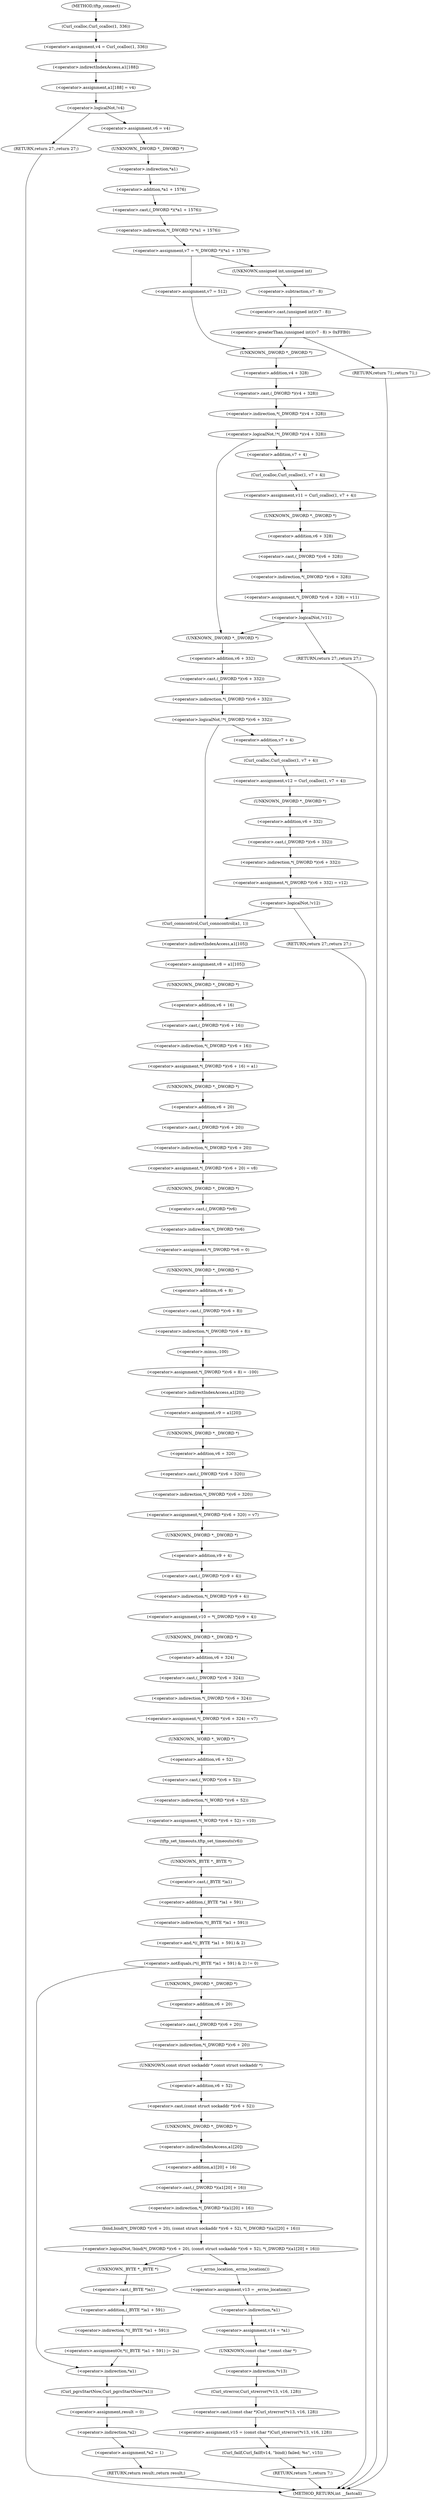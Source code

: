 digraph tftp_connect {  
"1000131" [label = "(<operator>.assignment,v4 = Curl_ccalloc(1, 336))" ]
"1000133" [label = "(Curl_ccalloc,Curl_ccalloc(1, 336))" ]
"1000136" [label = "(<operator>.assignment,a1[188] = v4)" ]
"1000137" [label = "(<operator>.indirectIndexAccess,a1[188])" ]
"1000142" [label = "(<operator>.logicalNot,!v4)" ]
"1000144" [label = "(RETURN,return 27;,return 27;)" ]
"1000146" [label = "(<operator>.assignment,v6 = v4)" ]
"1000149" [label = "(<operator>.assignment,v7 = *(_DWORD *)(*a1 + 1576))" ]
"1000151" [label = "(<operator>.indirection,*(_DWORD *)(*a1 + 1576))" ]
"1000152" [label = "(<operator>.cast,(_DWORD *)(*a1 + 1576))" ]
"1000153" [label = "(UNKNOWN,_DWORD *,_DWORD *)" ]
"1000154" [label = "(<operator>.addition,*a1 + 1576)" ]
"1000155" [label = "(<operator>.indirection,*a1)" ]
"1000162" [label = "(<operator>.greaterThan,(unsigned int)(v7 - 8) > 0xFFB0)" ]
"1000163" [label = "(<operator>.cast,(unsigned int)(v7 - 8))" ]
"1000164" [label = "(UNKNOWN,unsigned int,unsigned int)" ]
"1000165" [label = "(<operator>.subtraction,v7 - 8)" ]
"1000169" [label = "(RETURN,return 71;,return 71;)" ]
"1000173" [label = "(<operator>.assignment,v7 = 512)" ]
"1000177" [label = "(<operator>.logicalNot,!*(_DWORD *)(v4 + 328))" ]
"1000178" [label = "(<operator>.indirection,*(_DWORD *)(v4 + 328))" ]
"1000179" [label = "(<operator>.cast,(_DWORD *)(v4 + 328))" ]
"1000180" [label = "(UNKNOWN,_DWORD *,_DWORD *)" ]
"1000181" [label = "(<operator>.addition,v4 + 328)" ]
"1000185" [label = "(<operator>.assignment,v11 = Curl_ccalloc(1, v7 + 4))" ]
"1000187" [label = "(Curl_ccalloc,Curl_ccalloc(1, v7 + 4))" ]
"1000189" [label = "(<operator>.addition,v7 + 4)" ]
"1000192" [label = "(<operator>.assignment,*(_DWORD *)(v6 + 328) = v11)" ]
"1000193" [label = "(<operator>.indirection,*(_DWORD *)(v6 + 328))" ]
"1000194" [label = "(<operator>.cast,(_DWORD *)(v6 + 328))" ]
"1000195" [label = "(UNKNOWN,_DWORD *,_DWORD *)" ]
"1000196" [label = "(<operator>.addition,v6 + 328)" ]
"1000201" [label = "(<operator>.logicalNot,!v11)" ]
"1000203" [label = "(RETURN,return 27;,return 27;)" ]
"1000206" [label = "(<operator>.logicalNot,!*(_DWORD *)(v6 + 332))" ]
"1000207" [label = "(<operator>.indirection,*(_DWORD *)(v6 + 332))" ]
"1000208" [label = "(<operator>.cast,(_DWORD *)(v6 + 332))" ]
"1000209" [label = "(UNKNOWN,_DWORD *,_DWORD *)" ]
"1000210" [label = "(<operator>.addition,v6 + 332)" ]
"1000214" [label = "(<operator>.assignment,v12 = Curl_ccalloc(1, v7 + 4))" ]
"1000216" [label = "(Curl_ccalloc,Curl_ccalloc(1, v7 + 4))" ]
"1000218" [label = "(<operator>.addition,v7 + 4)" ]
"1000221" [label = "(<operator>.assignment,*(_DWORD *)(v6 + 332) = v12)" ]
"1000222" [label = "(<operator>.indirection,*(_DWORD *)(v6 + 332))" ]
"1000223" [label = "(<operator>.cast,(_DWORD *)(v6 + 332))" ]
"1000224" [label = "(UNKNOWN,_DWORD *,_DWORD *)" ]
"1000225" [label = "(<operator>.addition,v6 + 332)" ]
"1000230" [label = "(<operator>.logicalNot,!v12)" ]
"1000232" [label = "(RETURN,return 27;,return 27;)" ]
"1000234" [label = "(Curl_conncontrol,Curl_conncontrol(a1, 1))" ]
"1000237" [label = "(<operator>.assignment,v8 = a1[105])" ]
"1000239" [label = "(<operator>.indirectIndexAccess,a1[105])" ]
"1000242" [label = "(<operator>.assignment,*(_DWORD *)(v6 + 16) = a1)" ]
"1000243" [label = "(<operator>.indirection,*(_DWORD *)(v6 + 16))" ]
"1000244" [label = "(<operator>.cast,(_DWORD *)(v6 + 16))" ]
"1000245" [label = "(UNKNOWN,_DWORD *,_DWORD *)" ]
"1000246" [label = "(<operator>.addition,v6 + 16)" ]
"1000250" [label = "(<operator>.assignment,*(_DWORD *)(v6 + 20) = v8)" ]
"1000251" [label = "(<operator>.indirection,*(_DWORD *)(v6 + 20))" ]
"1000252" [label = "(<operator>.cast,(_DWORD *)(v6 + 20))" ]
"1000253" [label = "(UNKNOWN,_DWORD *,_DWORD *)" ]
"1000254" [label = "(<operator>.addition,v6 + 20)" ]
"1000258" [label = "(<operator>.assignment,*(_DWORD *)v6 = 0)" ]
"1000259" [label = "(<operator>.indirection,*(_DWORD *)v6)" ]
"1000260" [label = "(<operator>.cast,(_DWORD *)v6)" ]
"1000261" [label = "(UNKNOWN,_DWORD *,_DWORD *)" ]
"1000264" [label = "(<operator>.assignment,*(_DWORD *)(v6 + 8) = -100)" ]
"1000265" [label = "(<operator>.indirection,*(_DWORD *)(v6 + 8))" ]
"1000266" [label = "(<operator>.cast,(_DWORD *)(v6 + 8))" ]
"1000267" [label = "(UNKNOWN,_DWORD *,_DWORD *)" ]
"1000268" [label = "(<operator>.addition,v6 + 8)" ]
"1000271" [label = "(<operator>.minus,-100)" ]
"1000273" [label = "(<operator>.assignment,v9 = a1[20])" ]
"1000275" [label = "(<operator>.indirectIndexAccess,a1[20])" ]
"1000278" [label = "(<operator>.assignment,*(_DWORD *)(v6 + 320) = v7)" ]
"1000279" [label = "(<operator>.indirection,*(_DWORD *)(v6 + 320))" ]
"1000280" [label = "(<operator>.cast,(_DWORD *)(v6 + 320))" ]
"1000281" [label = "(UNKNOWN,_DWORD *,_DWORD *)" ]
"1000282" [label = "(<operator>.addition,v6 + 320)" ]
"1000286" [label = "(<operator>.assignment,v10 = *(_DWORD *)(v9 + 4))" ]
"1000288" [label = "(<operator>.indirection,*(_DWORD *)(v9 + 4))" ]
"1000289" [label = "(<operator>.cast,(_DWORD *)(v9 + 4))" ]
"1000290" [label = "(UNKNOWN,_DWORD *,_DWORD *)" ]
"1000291" [label = "(<operator>.addition,v9 + 4)" ]
"1000294" [label = "(<operator>.assignment,*(_DWORD *)(v6 + 324) = v7)" ]
"1000295" [label = "(<operator>.indirection,*(_DWORD *)(v6 + 324))" ]
"1000296" [label = "(<operator>.cast,(_DWORD *)(v6 + 324))" ]
"1000297" [label = "(UNKNOWN,_DWORD *,_DWORD *)" ]
"1000298" [label = "(<operator>.addition,v6 + 324)" ]
"1000302" [label = "(<operator>.assignment,*(_WORD *)(v6 + 52) = v10)" ]
"1000303" [label = "(<operator>.indirection,*(_WORD *)(v6 + 52))" ]
"1000304" [label = "(<operator>.cast,(_WORD *)(v6 + 52))" ]
"1000305" [label = "(UNKNOWN,_WORD *,_WORD *)" ]
"1000306" [label = "(<operator>.addition,v6 + 52)" ]
"1000310" [label = "(tftp_set_timeouts,tftp_set_timeouts(v6))" ]
"1000313" [label = "(<operator>.notEquals,(*((_BYTE *)a1 + 591) & 2) != 0)" ]
"1000314" [label = "(<operator>.and,*((_BYTE *)a1 + 591) & 2)" ]
"1000315" [label = "(<operator>.indirection,*((_BYTE *)a1 + 591))" ]
"1000316" [label = "(<operator>.addition,(_BYTE *)a1 + 591)" ]
"1000317" [label = "(<operator>.cast,(_BYTE *)a1)" ]
"1000318" [label = "(UNKNOWN,_BYTE *,_BYTE *)" ]
"1000325" [label = "(<operator>.logicalNot,!bind(*(_DWORD *)(v6 + 20), (const struct sockaddr *)(v6 + 52), *(_DWORD *)(a1[20] + 16)))" ]
"1000326" [label = "(bind,bind(*(_DWORD *)(v6 + 20), (const struct sockaddr *)(v6 + 52), *(_DWORD *)(a1[20] + 16)))" ]
"1000327" [label = "(<operator>.indirection,*(_DWORD *)(v6 + 20))" ]
"1000328" [label = "(<operator>.cast,(_DWORD *)(v6 + 20))" ]
"1000329" [label = "(UNKNOWN,_DWORD *,_DWORD *)" ]
"1000330" [label = "(<operator>.addition,v6 + 20)" ]
"1000333" [label = "(<operator>.cast,(const struct sockaddr *)(v6 + 52))" ]
"1000334" [label = "(UNKNOWN,const struct sockaddr *,const struct sockaddr *)" ]
"1000335" [label = "(<operator>.addition,v6 + 52)" ]
"1000338" [label = "(<operator>.indirection,*(_DWORD *)(a1[20] + 16))" ]
"1000339" [label = "(<operator>.cast,(_DWORD *)(a1[20] + 16))" ]
"1000340" [label = "(UNKNOWN,_DWORD *,_DWORD *)" ]
"1000341" [label = "(<operator>.addition,a1[20] + 16)" ]
"1000342" [label = "(<operator>.indirectIndexAccess,a1[20])" ]
"1000347" [label = "(<operators>.assignmentOr,*((_BYTE *)a1 + 591) |= 2u)" ]
"1000348" [label = "(<operator>.indirection,*((_BYTE *)a1 + 591))" ]
"1000349" [label = "(<operator>.addition,(_BYTE *)a1 + 591)" ]
"1000350" [label = "(<operator>.cast,(_BYTE *)a1)" ]
"1000351" [label = "(UNKNOWN,_BYTE *,_BYTE *)" ]
"1000356" [label = "(Curl_pgrsStartNow,Curl_pgrsStartNow(*a1))" ]
"1000357" [label = "(<operator>.indirection,*a1)" ]
"1000359" [label = "(<operator>.assignment,result = 0)" ]
"1000362" [label = "(<operator>.assignment,*a2 = 1)" ]
"1000363" [label = "(<operator>.indirection,*a2)" ]
"1000366" [label = "(RETURN,return result;,return result;)" ]
"1000368" [label = "(<operator>.assignment,v13 = _errno_location())" ]
"1000370" [label = "(_errno_location,_errno_location())" ]
"1000371" [label = "(<operator>.assignment,v14 = *a1)" ]
"1000373" [label = "(<operator>.indirection,*a1)" ]
"1000375" [label = "(<operator>.assignment,v15 = (const char *)Curl_strerror(*v13, v16, 128))" ]
"1000377" [label = "(<operator>.cast,(const char *)Curl_strerror(*v13, v16, 128))" ]
"1000378" [label = "(UNKNOWN,const char *,const char *)" ]
"1000379" [label = "(Curl_strerror,Curl_strerror(*v13, v16, 128))" ]
"1000380" [label = "(<operator>.indirection,*v13)" ]
"1000384" [label = "(Curl_failf,Curl_failf(v14, \"bind() failed; %s\", v15))" ]
"1000388" [label = "(RETURN,return 7;,return 7;)" ]
"1000114" [label = "(METHOD,tftp_connect)" ]
"1000390" [label = "(METHOD_RETURN,int __fastcall)" ]
  "1000131" -> "1000137" 
  "1000133" -> "1000131" 
  "1000136" -> "1000142" 
  "1000137" -> "1000136" 
  "1000142" -> "1000144" 
  "1000142" -> "1000146" 
  "1000144" -> "1000390" 
  "1000146" -> "1000153" 
  "1000149" -> "1000164" 
  "1000149" -> "1000173" 
  "1000151" -> "1000149" 
  "1000152" -> "1000151" 
  "1000153" -> "1000155" 
  "1000154" -> "1000152" 
  "1000155" -> "1000154" 
  "1000162" -> "1000180" 
  "1000162" -> "1000169" 
  "1000163" -> "1000162" 
  "1000164" -> "1000165" 
  "1000165" -> "1000163" 
  "1000169" -> "1000390" 
  "1000173" -> "1000180" 
  "1000177" -> "1000209" 
  "1000177" -> "1000189" 
  "1000178" -> "1000177" 
  "1000179" -> "1000178" 
  "1000180" -> "1000181" 
  "1000181" -> "1000179" 
  "1000185" -> "1000195" 
  "1000187" -> "1000185" 
  "1000189" -> "1000187" 
  "1000192" -> "1000201" 
  "1000193" -> "1000192" 
  "1000194" -> "1000193" 
  "1000195" -> "1000196" 
  "1000196" -> "1000194" 
  "1000201" -> "1000209" 
  "1000201" -> "1000203" 
  "1000203" -> "1000390" 
  "1000206" -> "1000218" 
  "1000206" -> "1000234" 
  "1000207" -> "1000206" 
  "1000208" -> "1000207" 
  "1000209" -> "1000210" 
  "1000210" -> "1000208" 
  "1000214" -> "1000224" 
  "1000216" -> "1000214" 
  "1000218" -> "1000216" 
  "1000221" -> "1000230" 
  "1000222" -> "1000221" 
  "1000223" -> "1000222" 
  "1000224" -> "1000225" 
  "1000225" -> "1000223" 
  "1000230" -> "1000232" 
  "1000230" -> "1000234" 
  "1000232" -> "1000390" 
  "1000234" -> "1000239" 
  "1000237" -> "1000245" 
  "1000239" -> "1000237" 
  "1000242" -> "1000253" 
  "1000243" -> "1000242" 
  "1000244" -> "1000243" 
  "1000245" -> "1000246" 
  "1000246" -> "1000244" 
  "1000250" -> "1000261" 
  "1000251" -> "1000250" 
  "1000252" -> "1000251" 
  "1000253" -> "1000254" 
  "1000254" -> "1000252" 
  "1000258" -> "1000267" 
  "1000259" -> "1000258" 
  "1000260" -> "1000259" 
  "1000261" -> "1000260" 
  "1000264" -> "1000275" 
  "1000265" -> "1000271" 
  "1000266" -> "1000265" 
  "1000267" -> "1000268" 
  "1000268" -> "1000266" 
  "1000271" -> "1000264" 
  "1000273" -> "1000281" 
  "1000275" -> "1000273" 
  "1000278" -> "1000290" 
  "1000279" -> "1000278" 
  "1000280" -> "1000279" 
  "1000281" -> "1000282" 
  "1000282" -> "1000280" 
  "1000286" -> "1000297" 
  "1000288" -> "1000286" 
  "1000289" -> "1000288" 
  "1000290" -> "1000291" 
  "1000291" -> "1000289" 
  "1000294" -> "1000305" 
  "1000295" -> "1000294" 
  "1000296" -> "1000295" 
  "1000297" -> "1000298" 
  "1000298" -> "1000296" 
  "1000302" -> "1000310" 
  "1000303" -> "1000302" 
  "1000304" -> "1000303" 
  "1000305" -> "1000306" 
  "1000306" -> "1000304" 
  "1000310" -> "1000318" 
  "1000313" -> "1000329" 
  "1000313" -> "1000357" 
  "1000314" -> "1000313" 
  "1000315" -> "1000314" 
  "1000316" -> "1000315" 
  "1000317" -> "1000316" 
  "1000318" -> "1000317" 
  "1000325" -> "1000351" 
  "1000325" -> "1000370" 
  "1000326" -> "1000325" 
  "1000327" -> "1000334" 
  "1000328" -> "1000327" 
  "1000329" -> "1000330" 
  "1000330" -> "1000328" 
  "1000333" -> "1000340" 
  "1000334" -> "1000335" 
  "1000335" -> "1000333" 
  "1000338" -> "1000326" 
  "1000339" -> "1000338" 
  "1000340" -> "1000342" 
  "1000341" -> "1000339" 
  "1000342" -> "1000341" 
  "1000347" -> "1000357" 
  "1000348" -> "1000347" 
  "1000349" -> "1000348" 
  "1000350" -> "1000349" 
  "1000351" -> "1000350" 
  "1000356" -> "1000359" 
  "1000357" -> "1000356" 
  "1000359" -> "1000363" 
  "1000362" -> "1000366" 
  "1000363" -> "1000362" 
  "1000366" -> "1000390" 
  "1000368" -> "1000373" 
  "1000370" -> "1000368" 
  "1000371" -> "1000378" 
  "1000373" -> "1000371" 
  "1000375" -> "1000384" 
  "1000377" -> "1000375" 
  "1000378" -> "1000380" 
  "1000379" -> "1000377" 
  "1000380" -> "1000379" 
  "1000384" -> "1000388" 
  "1000388" -> "1000390" 
  "1000114" -> "1000133" 
}
